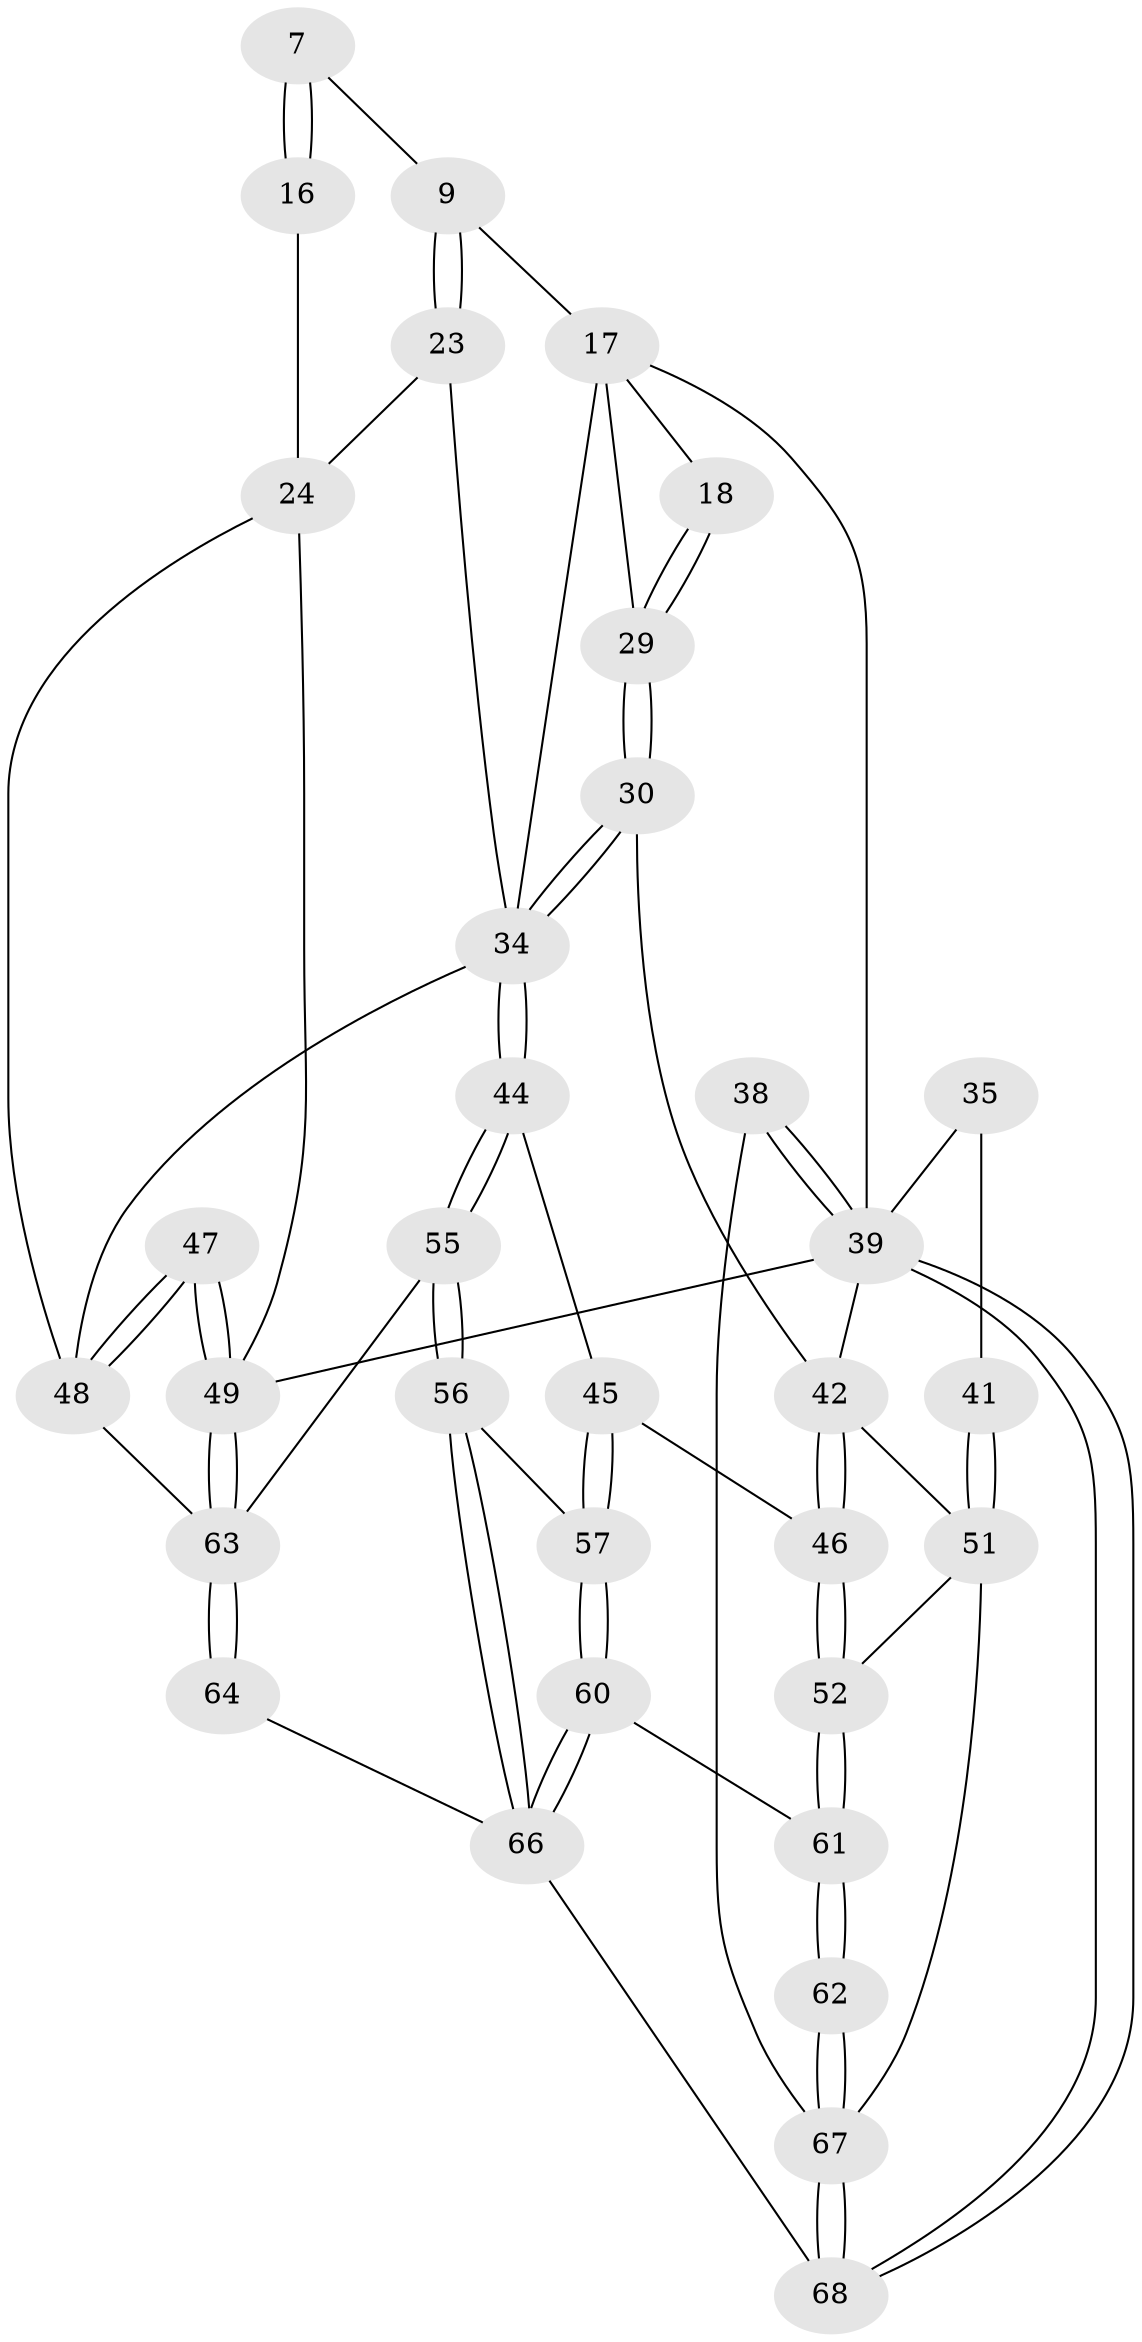 // original degree distribution, {3: 0.029411764705882353, 5: 0.5294117647058824, 4: 0.23529411764705882, 6: 0.20588235294117646}
// Generated by graph-tools (version 1.1) at 2025/01/03/09/25 05:01:36]
// undirected, 34 vertices, 79 edges
graph export_dot {
graph [start="1"]
  node [color=gray90,style=filled];
  7 [pos="+0.6558423054147482+0.042125181143599935"];
  9 [pos="+0.5320506780320896+0.15252725564292116",super="+8"];
  16 [pos="+0.7485379179014703+0.15556464814159163",super="+2"];
  17 [pos="+0.43268438258757963+0.2617759663082008",super="+11+15"];
  18 [pos="+0.33048698403917154+0.2737936682821851"];
  23 [pos="+0.6413555283392657+0.22250149671659294",super="+21"];
  24 [pos="+0.8487699019426542+0.2908169309658613",super="+20+3"];
  29 [pos="+0.28377565071116884+0.30377195576064653",super="+22+19"];
  30 [pos="+0.2684620118604324+0.36543749564918315"];
  34 [pos="+0.5217522204999199+0.5083646617385923",super="+28"];
  35 [pos="+0+0.5115916853507579"];
  38 [pos="+0+0.7587655996553512"];
  39 [pos="+0+1",super="+5+36"];
  41 [pos="+0.03504716222584195+0.5324419211819499"];
  42 [pos="+0.26393888683142996+0.40695184239754106",super="+32"];
  44 [pos="+0.5209421369786805+0.5104515770706788"];
  45 [pos="+0.49567130969489626+0.5403242917647466"];
  46 [pos="+0.2984212960808693+0.5779150452862282"];
  47 [pos="+1+0.6218690788003874",super="+37"];
  48 [pos="+0.8356257738451485+0.591038590431322",super="+27"];
  49 [pos="+1+1",super="+4"];
  51 [pos="+0.07877230448639223+0.6774230313107092",super="+50+43+40"];
  52 [pos="+0.27955021386797285+0.6191622679332661"];
  55 [pos="+0.6603627156953595+0.6883547818105386"];
  56 [pos="+0.6030767917600292+0.7370102974290883"];
  57 [pos="+0.48606966639994725+0.6719799653702261"];
  60 [pos="+0.36584762237593976+0.7606712052315608"];
  61 [pos="+0.30516205770312266+0.7505402197366172"];
  62 [pos="+0.270467902228914+0.7828782884378664"];
  63 [pos="+1+1",super="+53+54"];
  64 [pos="+0.7395831439068513+1"];
  66 [pos="+0.5656331664404467+0.9532680781822195",super="+65"];
  67 [pos="+0.19040479223097684+0.9845411824037786",super="+59+58"];
  68 [pos="+0.1814405184797423+1"];
  7 -- 16 [weight=2];
  7 -- 16;
  7 -- 9;
  9 -- 23 [weight=2];
  9 -- 23;
  9 -- 17;
  16 -- 24 [weight=2];
  17 -- 18;
  17 -- 39 [weight=2];
  17 -- 29 [weight=2];
  17 -- 34;
  18 -- 29 [weight=2];
  18 -- 29;
  23 -- 24;
  23 -- 34;
  24 -- 48;
  24 -- 49;
  29 -- 30;
  29 -- 30;
  30 -- 34;
  30 -- 34;
  30 -- 42;
  34 -- 44;
  34 -- 44;
  34 -- 48;
  35 -- 41;
  35 -- 39 [weight=2];
  38 -- 39 [weight=2];
  38 -- 39;
  38 -- 67;
  39 -- 68;
  39 -- 68;
  39 -- 49 [weight=2];
  39 -- 42;
  41 -- 51 [weight=2];
  41 -- 51;
  42 -- 46;
  42 -- 46;
  42 -- 51 [weight=2];
  44 -- 45;
  44 -- 55;
  44 -- 55;
  45 -- 46;
  45 -- 57;
  45 -- 57;
  46 -- 52;
  46 -- 52;
  47 -- 48 [weight=2];
  47 -- 48;
  47 -- 49 [weight=2];
  47 -- 49;
  48 -- 63;
  49 -- 63;
  49 -- 63;
  51 -- 52;
  51 -- 67;
  52 -- 61;
  52 -- 61;
  55 -- 56;
  55 -- 56;
  55 -- 63;
  56 -- 57;
  56 -- 66;
  56 -- 66;
  57 -- 60;
  57 -- 60;
  60 -- 61;
  60 -- 66;
  60 -- 66;
  61 -- 62;
  61 -- 62;
  62 -- 67 [weight=2];
  62 -- 67;
  63 -- 64 [weight=2];
  63 -- 64;
  64 -- 66;
  66 -- 68;
  67 -- 68;
  67 -- 68;
}
